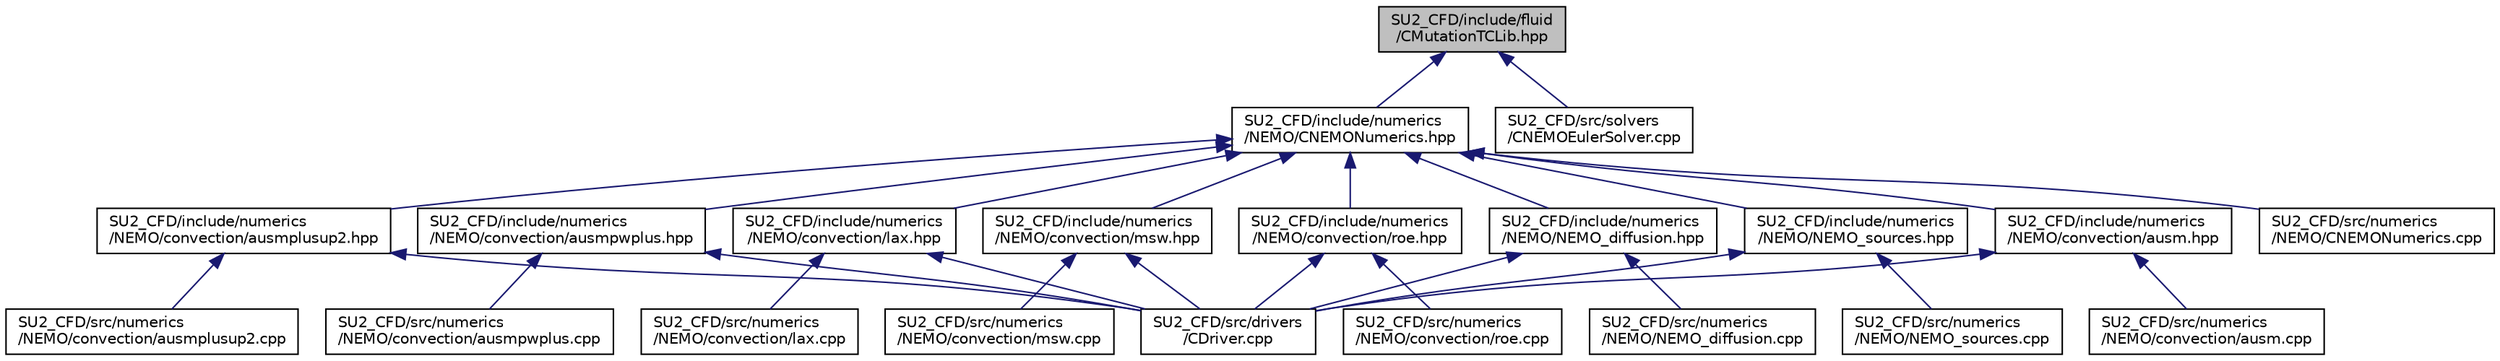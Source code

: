 digraph "SU2_CFD/include/fluid/CMutationTCLib.hpp"
{
 // LATEX_PDF_SIZE
  edge [fontname="Helvetica",fontsize="10",labelfontname="Helvetica",labelfontsize="10"];
  node [fontname="Helvetica",fontsize="10",shape=record];
  Node1 [label="SU2_CFD/include/fluid\l/CMutationTCLib.hpp",height=0.2,width=0.4,color="black", fillcolor="grey75", style="filled", fontcolor="black",tooltip="Defines the class for the link to Mutation++ ThermoChemistry library."];
  Node1 -> Node2 [dir="back",color="midnightblue",fontsize="10",style="solid",fontname="Helvetica"];
  Node2 [label="SU2_CFD/include/numerics\l/NEMO/CNEMONumerics.hpp",height=0.2,width=0.4,color="black", fillcolor="white", style="filled",URL="$CNEMONumerics_8hpp.html",tooltip="Base class template NEMO numerics."];
  Node2 -> Node3 [dir="back",color="midnightblue",fontsize="10",style="solid",fontname="Helvetica"];
  Node3 [label="SU2_CFD/include/numerics\l/NEMO/convection/ausm.hpp",height=0.2,width=0.4,color="black", fillcolor="white", style="filled",URL="$ausm_8hpp.html",tooltip="Declaration of numerics classes for the AUSM family of schemes in NEMO."];
  Node3 -> Node4 [dir="back",color="midnightblue",fontsize="10",style="solid",fontname="Helvetica"];
  Node4 [label="SU2_CFD/src/drivers\l/CDriver.cpp",height=0.2,width=0.4,color="black", fillcolor="white", style="filled",URL="$CDriver_8cpp.html",tooltip="The main subroutines for driving single or multi-zone problems."];
  Node3 -> Node5 [dir="back",color="midnightblue",fontsize="10",style="solid",fontname="Helvetica"];
  Node5 [label="SU2_CFD/src/numerics\l/NEMO/convection/ausm.cpp",height=0.2,width=0.4,color="black", fillcolor="white", style="filled",URL="$ausm_8cpp.html",tooltip="Implementations of the AUSM-family of schemes in NEMO."];
  Node2 -> Node6 [dir="back",color="midnightblue",fontsize="10",style="solid",fontname="Helvetica"];
  Node6 [label="SU2_CFD/include/numerics\l/NEMO/convection/ausmplusup2.hpp",height=0.2,width=0.4,color="black", fillcolor="white", style="filled",URL="$ausmplusup2_8hpp.html",tooltip="Declaration of numerics classes for the AUSM family of schemes in NEMO - AUSM+UP2."];
  Node6 -> Node4 [dir="back",color="midnightblue",fontsize="10",style="solid",fontname="Helvetica"];
  Node6 -> Node7 [dir="back",color="midnightblue",fontsize="10",style="solid",fontname="Helvetica"];
  Node7 [label="SU2_CFD/src/numerics\l/NEMO/convection/ausmplusup2.cpp",height=0.2,width=0.4,color="black", fillcolor="white", style="filled",URL="$ausmplusup2_8cpp.html",tooltip="Implementations of the AUSM-family of schemes - AUSM+UP2."];
  Node2 -> Node8 [dir="back",color="midnightblue",fontsize="10",style="solid",fontname="Helvetica"];
  Node8 [label="SU2_CFD/include/numerics\l/NEMO/convection/ausmpwplus.hpp",height=0.2,width=0.4,color="black", fillcolor="white", style="filled",URL="$ausmpwplus_8hpp.html",tooltip="Declaration of numerics classes for the AUSM family of schemes in NEMO - AUSMPWPLUS."];
  Node8 -> Node4 [dir="back",color="midnightblue",fontsize="10",style="solid",fontname="Helvetica"];
  Node8 -> Node9 [dir="back",color="midnightblue",fontsize="10",style="solid",fontname="Helvetica"];
  Node9 [label="SU2_CFD/src/numerics\l/NEMO/convection/ausmpwplus.cpp",height=0.2,width=0.4,color="black", fillcolor="white", style="filled",URL="$ausmpwplus_8cpp.html",tooltip="Implementations of the AUSM-family of schemes - AUSMPWPLUS."];
  Node2 -> Node10 [dir="back",color="midnightblue",fontsize="10",style="solid",fontname="Helvetica"];
  Node10 [label="SU2_CFD/include/numerics\l/NEMO/convection/lax.hpp",height=0.2,width=0.4,color="black", fillcolor="white", style="filled",URL="$lax_8hpp.html",tooltip="Declaration of numerics classes for Lax centered scheme."];
  Node10 -> Node4 [dir="back",color="midnightblue",fontsize="10",style="solid",fontname="Helvetica"];
  Node10 -> Node11 [dir="back",color="midnightblue",fontsize="10",style="solid",fontname="Helvetica"];
  Node11 [label="SU2_CFD/src/numerics\l/NEMO/convection/lax.cpp",height=0.2,width=0.4,color="black", fillcolor="white", style="filled",URL="$lax_8cpp.html",tooltip="Implementations of Lax centered scheme."];
  Node2 -> Node12 [dir="back",color="midnightblue",fontsize="10",style="solid",fontname="Helvetica"];
  Node12 [label="SU2_CFD/include/numerics\l/NEMO/convection/msw.hpp",height=0.2,width=0.4,color="black", fillcolor="white", style="filled",URL="$msw_8hpp.html",tooltip="Declaration of numerics classes for modified Steger-Warming scheme."];
  Node12 -> Node4 [dir="back",color="midnightblue",fontsize="10",style="solid",fontname="Helvetica"];
  Node12 -> Node13 [dir="back",color="midnightblue",fontsize="10",style="solid",fontname="Helvetica"];
  Node13 [label="SU2_CFD/src/numerics\l/NEMO/convection/msw.cpp",height=0.2,width=0.4,color="black", fillcolor="white", style="filled",URL="$msw_8cpp.html",tooltip="Implementations of the modified Steger-Warming scheme."];
  Node2 -> Node14 [dir="back",color="midnightblue",fontsize="10",style="solid",fontname="Helvetica"];
  Node14 [label="SU2_CFD/include/numerics\l/NEMO/convection/roe.hpp",height=0.2,width=0.4,color="black", fillcolor="white", style="filled",URL="$NEMO_2convection_2roe_8hpp.html",tooltip="Declarations of numerics classes for Roe-type schemes in NEMO."];
  Node14 -> Node4 [dir="back",color="midnightblue",fontsize="10",style="solid",fontname="Helvetica"];
  Node14 -> Node15 [dir="back",color="midnightblue",fontsize="10",style="solid",fontname="Helvetica"];
  Node15 [label="SU2_CFD/src/numerics\l/NEMO/convection/roe.cpp",height=0.2,width=0.4,color="black", fillcolor="white", style="filled",URL="$NEMO_2convection_2roe_8cpp.html",tooltip="Implementations of Roe-type schemes in NEMO."];
  Node2 -> Node16 [dir="back",color="midnightblue",fontsize="10",style="solid",fontname="Helvetica"];
  Node16 [label="SU2_CFD/include/numerics\l/NEMO/NEMO_diffusion.hpp",height=0.2,width=0.4,color="black", fillcolor="white", style="filled",URL="$NEMO__diffusion_8hpp.html",tooltip="Declarations of numerics classes for viscous flux computation."];
  Node16 -> Node4 [dir="back",color="midnightblue",fontsize="10",style="solid",fontname="Helvetica"];
  Node16 -> Node17 [dir="back",color="midnightblue",fontsize="10",style="solid",fontname="Helvetica"];
  Node17 [label="SU2_CFD/src/numerics\l/NEMO/NEMO_diffusion.cpp",height=0.2,width=0.4,color="black", fillcolor="white", style="filled",URL="$NEMO__diffusion_8cpp.html",tooltip="Implementation of numerics classes for discretization of viscous fluxes in fluid flow NEMO problems."];
  Node2 -> Node18 [dir="back",color="midnightblue",fontsize="10",style="solid",fontname="Helvetica"];
  Node18 [label="SU2_CFD/include/numerics\l/NEMO/NEMO_sources.hpp",height=0.2,width=0.4,color="black", fillcolor="white", style="filled",URL="$NEMO__sources_8hpp.html",tooltip="Declarations of numerics classes for source-term integration."];
  Node18 -> Node4 [dir="back",color="midnightblue",fontsize="10",style="solid",fontname="Helvetica"];
  Node18 -> Node19 [dir="back",color="midnightblue",fontsize="10",style="solid",fontname="Helvetica"];
  Node19 [label="SU2_CFD/src/numerics\l/NEMO/NEMO_sources.cpp",height=0.2,width=0.4,color="black", fillcolor="white", style="filled",URL="$NEMO__sources_8cpp.html",tooltip="Implementation of numerics classes for integration of source terms in fluid flow NEMO problems."];
  Node2 -> Node20 [dir="back",color="midnightblue",fontsize="10",style="solid",fontname="Helvetica"];
  Node20 [label="SU2_CFD/src/numerics\l/NEMO/CNEMONumerics.cpp",height=0.2,width=0.4,color="black", fillcolor="white", style="filled",URL="$CNEMONumerics_8cpp.html",tooltip="Implementation of the base for NEMO numerics classes. Contains methods for common tasks,..."];
  Node1 -> Node21 [dir="back",color="midnightblue",fontsize="10",style="solid",fontname="Helvetica"];
  Node21 [label="SU2_CFD/src/solvers\l/CNEMOEulerSolver.cpp",height=0.2,width=0.4,color="black", fillcolor="white", style="filled",URL="$CNEMOEulerSolver_8cpp.html",tooltip="Headers of the CNEMOEulerSolver class."];
}
